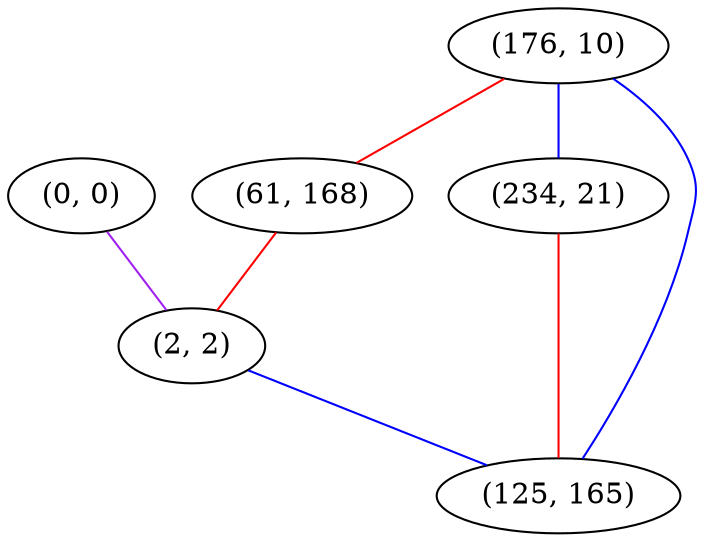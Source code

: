 graph "" {
"(0, 0)";
"(176, 10)";
"(61, 168)";
"(234, 21)";
"(2, 2)";
"(125, 165)";
"(0, 0)" -- "(2, 2)"  [color=purple, key=0, weight=4];
"(176, 10)" -- "(234, 21)"  [color=blue, key=0, weight=3];
"(176, 10)" -- "(125, 165)"  [color=blue, key=0, weight=3];
"(176, 10)" -- "(61, 168)"  [color=red, key=0, weight=1];
"(61, 168)" -- "(2, 2)"  [color=red, key=0, weight=1];
"(234, 21)" -- "(125, 165)"  [color=red, key=0, weight=1];
"(2, 2)" -- "(125, 165)"  [color=blue, key=0, weight=3];
}
